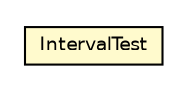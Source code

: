 #!/usr/local/bin/dot
#
# Class diagram 
# Generated by UMLGraph version R5_6-24-gf6e263 (http://www.umlgraph.org/)
#

digraph G {
	edge [fontname="Helvetica",fontsize=10,labelfontname="Helvetica",labelfontsize=10];
	node [fontname="Helvetica",fontsize=10,shape=plaintext];
	nodesep=0.25;
	ranksep=0.5;
	// com.rockhoppertech.music.IntervalTest
	c944 [label=<<table title="com.rockhoppertech.music.IntervalTest" border="0" cellborder="1" cellspacing="0" cellpadding="2" port="p" bgcolor="lemonChiffon" href="./IntervalTest.html">
		<tr><td><table border="0" cellspacing="0" cellpadding="1">
<tr><td align="center" balign="center"> IntervalTest </td></tr>
		</table></td></tr>
		</table>>, URL="./IntervalTest.html", fontname="Helvetica", fontcolor="black", fontsize=9.0];
}

